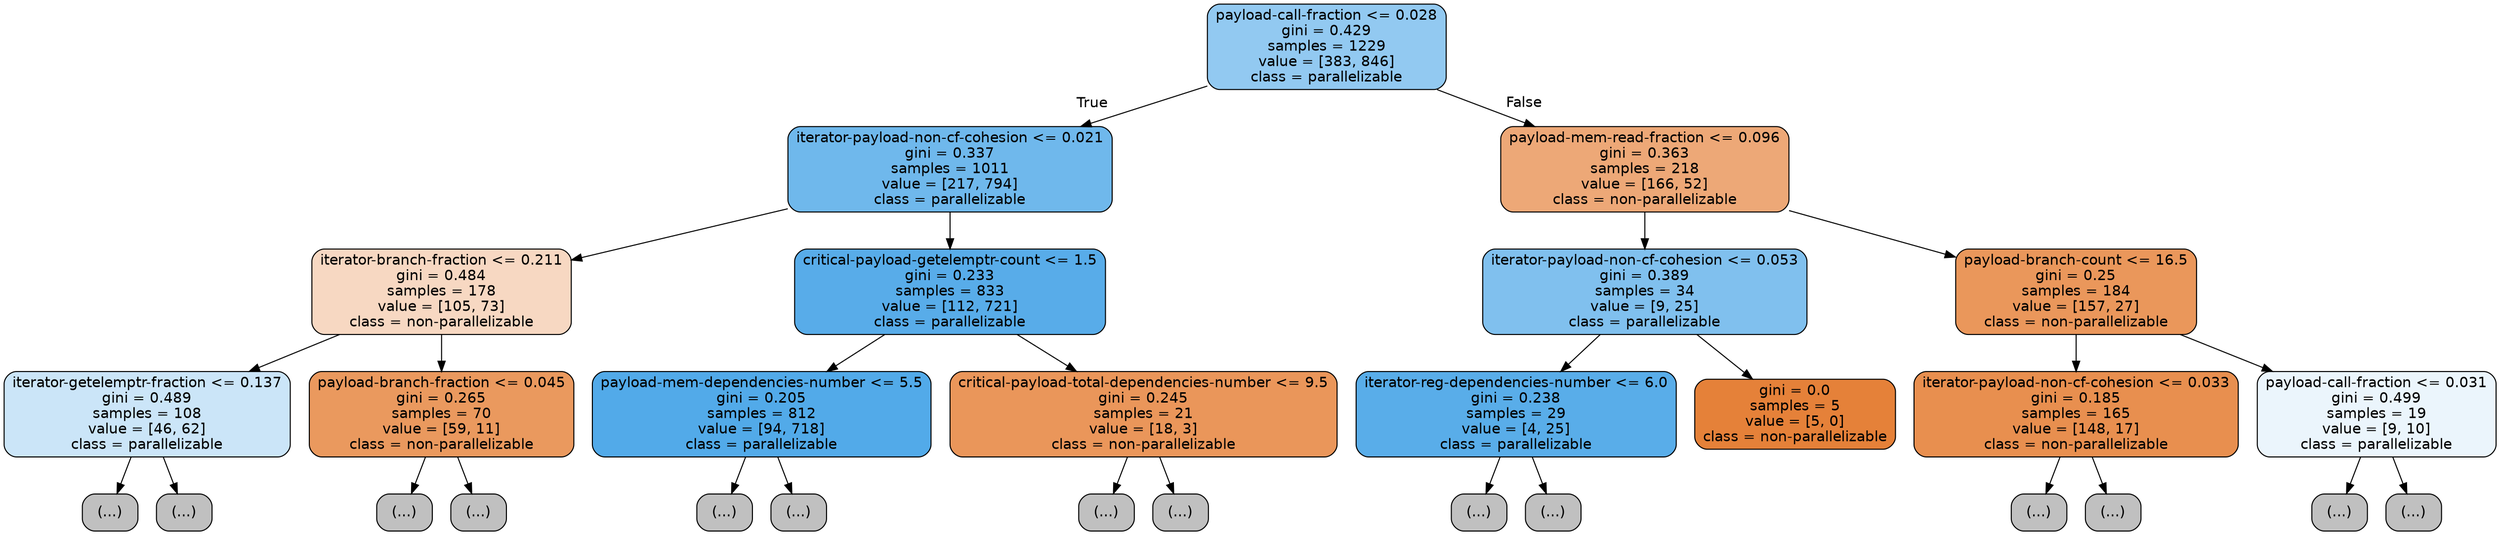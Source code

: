 digraph Tree {
node [shape=box, style="filled, rounded", color="black", fontname=helvetica] ;
edge [fontname=helvetica] ;
0 [label="payload-call-fraction <= 0.028\ngini = 0.429\nsamples = 1229\nvalue = [383, 846]\nclass = parallelizable", fillcolor="#399de58c"] ;
1 [label="iterator-payload-non-cf-cohesion <= 0.021\ngini = 0.337\nsamples = 1011\nvalue = [217, 794]\nclass = parallelizable", fillcolor="#399de5b9"] ;
0 -> 1 [labeldistance=2.5, labelangle=45, headlabel="True"] ;
2 [label="iterator-branch-fraction <= 0.211\ngini = 0.484\nsamples = 178\nvalue = [105, 73]\nclass = non-parallelizable", fillcolor="#e581394e"] ;
1 -> 2 ;
3 [label="iterator-getelemptr-fraction <= 0.137\ngini = 0.489\nsamples = 108\nvalue = [46, 62]\nclass = parallelizable", fillcolor="#399de542"] ;
2 -> 3 ;
4 [label="(...)", fillcolor="#C0C0C0"] ;
3 -> 4 ;
21 [label="(...)", fillcolor="#C0C0C0"] ;
3 -> 21 ;
34 [label="payload-branch-fraction <= 0.045\ngini = 0.265\nsamples = 70\nvalue = [59, 11]\nclass = non-parallelizable", fillcolor="#e58139cf"] ;
2 -> 34 ;
35 [label="(...)", fillcolor="#C0C0C0"] ;
34 -> 35 ;
36 [label="(...)", fillcolor="#C0C0C0"] ;
34 -> 36 ;
53 [label="critical-payload-getelemptr-count <= 1.5\ngini = 0.233\nsamples = 833\nvalue = [112, 721]\nclass = parallelizable", fillcolor="#399de5d7"] ;
1 -> 53 ;
54 [label="payload-mem-dependencies-number <= 5.5\ngini = 0.205\nsamples = 812\nvalue = [94, 718]\nclass = parallelizable", fillcolor="#399de5de"] ;
53 -> 54 ;
55 [label="(...)", fillcolor="#C0C0C0"] ;
54 -> 55 ;
138 [label="(...)", fillcolor="#C0C0C0"] ;
54 -> 138 ;
177 [label="critical-payload-total-dependencies-number <= 9.5\ngini = 0.245\nsamples = 21\nvalue = [18, 3]\nclass = non-parallelizable", fillcolor="#e58139d4"] ;
53 -> 177 ;
178 [label="(...)", fillcolor="#C0C0C0"] ;
177 -> 178 ;
179 [label="(...)", fillcolor="#C0C0C0"] ;
177 -> 179 ;
182 [label="payload-mem-read-fraction <= 0.096\ngini = 0.363\nsamples = 218\nvalue = [166, 52]\nclass = non-parallelizable", fillcolor="#e58139af"] ;
0 -> 182 [labeldistance=2.5, labelangle=-45, headlabel="False"] ;
183 [label="iterator-payload-non-cf-cohesion <= 0.053\ngini = 0.389\nsamples = 34\nvalue = [9, 25]\nclass = parallelizable", fillcolor="#399de5a3"] ;
182 -> 183 ;
184 [label="iterator-reg-dependencies-number <= 6.0\ngini = 0.238\nsamples = 29\nvalue = [4, 25]\nclass = parallelizable", fillcolor="#399de5d6"] ;
183 -> 184 ;
185 [label="(...)", fillcolor="#C0C0C0"] ;
184 -> 185 ;
188 [label="(...)", fillcolor="#C0C0C0"] ;
184 -> 188 ;
189 [label="gini = 0.0\nsamples = 5\nvalue = [5, 0]\nclass = non-parallelizable", fillcolor="#e58139ff"] ;
183 -> 189 ;
190 [label="payload-branch-count <= 16.5\ngini = 0.25\nsamples = 184\nvalue = [157, 27]\nclass = non-parallelizable", fillcolor="#e58139d3"] ;
182 -> 190 ;
191 [label="iterator-payload-non-cf-cohesion <= 0.033\ngini = 0.185\nsamples = 165\nvalue = [148, 17]\nclass = non-parallelizable", fillcolor="#e58139e2"] ;
190 -> 191 ;
192 [label="(...)", fillcolor="#C0C0C0"] ;
191 -> 192 ;
193 [label="(...)", fillcolor="#C0C0C0"] ;
191 -> 193 ;
214 [label="payload-call-fraction <= 0.031\ngini = 0.499\nsamples = 19\nvalue = [9, 10]\nclass = parallelizable", fillcolor="#399de519"] ;
190 -> 214 ;
215 [label="(...)", fillcolor="#C0C0C0"] ;
214 -> 215 ;
216 [label="(...)", fillcolor="#C0C0C0"] ;
214 -> 216 ;
}